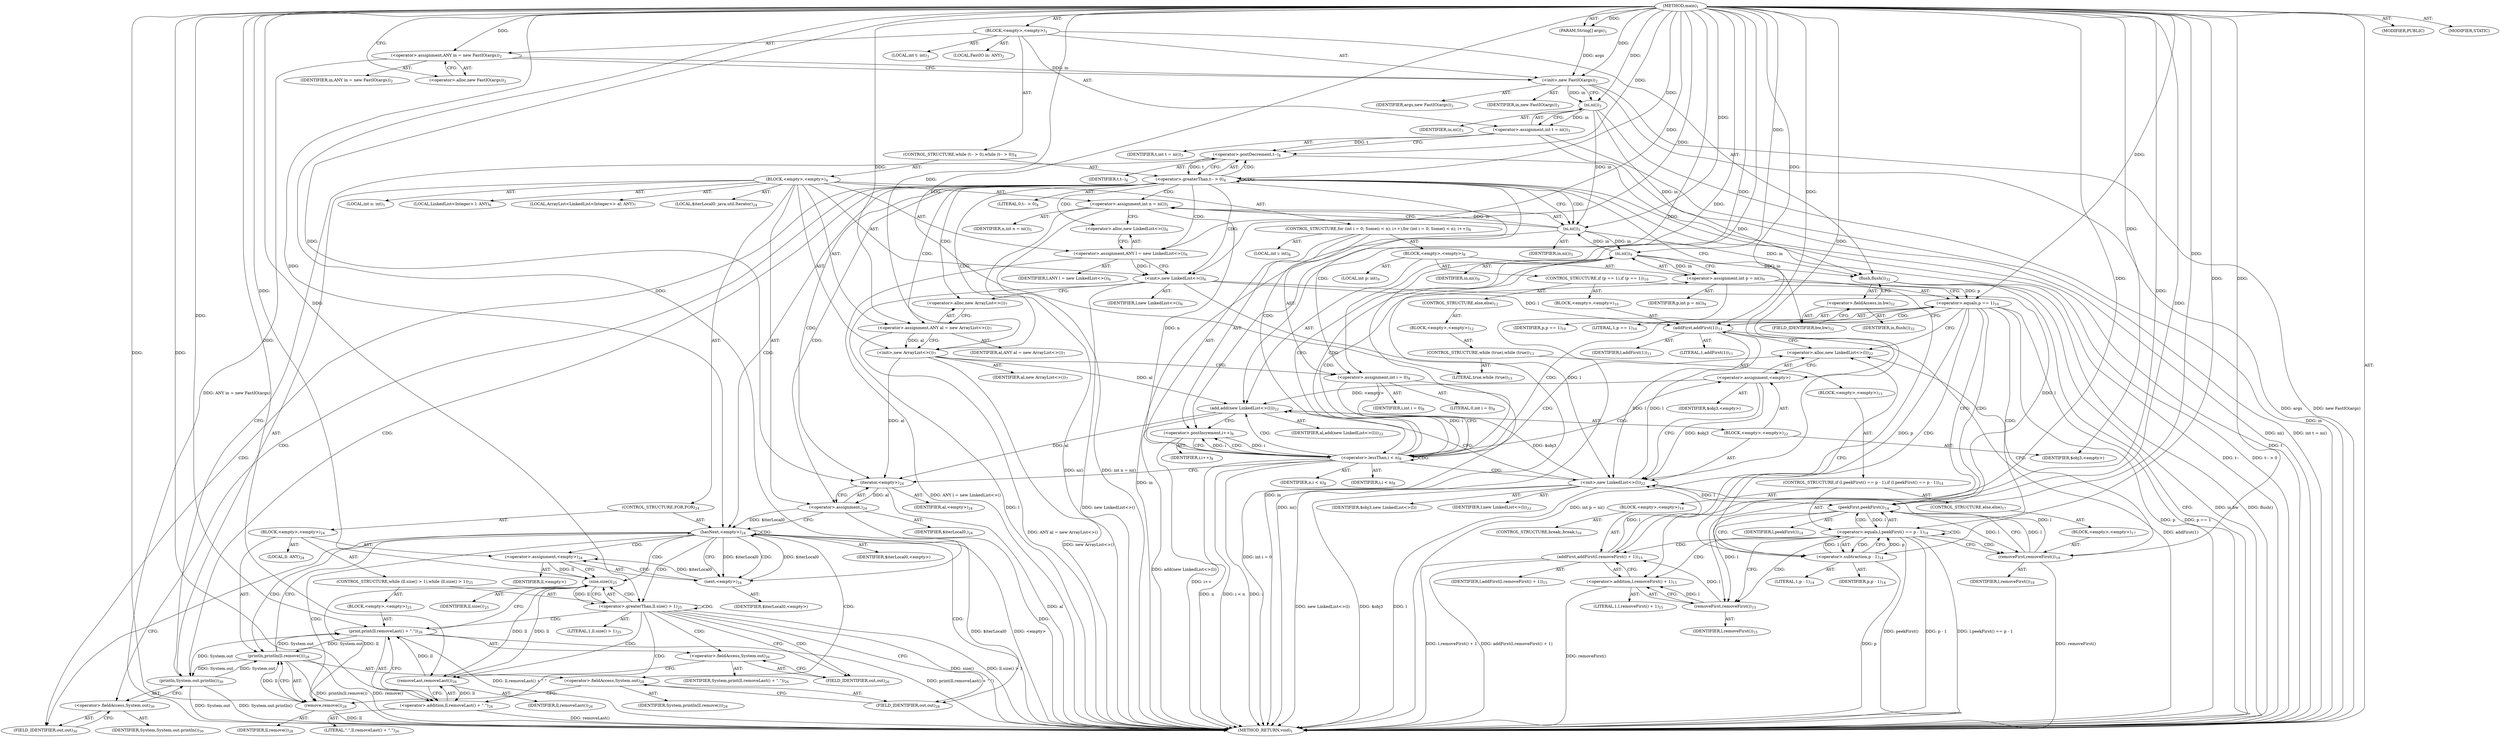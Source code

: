 digraph "main" {  
"23" [label = <(METHOD,main)<SUB>1</SUB>> ]
"24" [label = <(PARAM,String[] args)<SUB>1</SUB>> ]
"25" [label = <(BLOCK,&lt;empty&gt;,&lt;empty&gt;)<SUB>1</SUB>> ]
"4" [label = <(LOCAL,FastIO in: ANY)<SUB>2</SUB>> ]
"26" [label = <(&lt;operator&gt;.assignment,ANY in = new FastIO(args))<SUB>2</SUB>> ]
"27" [label = <(IDENTIFIER,in,ANY in = new FastIO(args))<SUB>2</SUB>> ]
"28" [label = <(&lt;operator&gt;.alloc,new FastIO(args))<SUB>2</SUB>> ]
"29" [label = <(&lt;init&gt;,new FastIO(args))<SUB>2</SUB>> ]
"3" [label = <(IDENTIFIER,in,new FastIO(args))<SUB>2</SUB>> ]
"30" [label = <(IDENTIFIER,args,new FastIO(args))<SUB>2</SUB>> ]
"31" [label = <(LOCAL,int t: int)<SUB>3</SUB>> ]
"32" [label = <(&lt;operator&gt;.assignment,int t = ni())<SUB>3</SUB>> ]
"33" [label = <(IDENTIFIER,t,int t = ni())<SUB>3</SUB>> ]
"34" [label = <(ni,ni())<SUB>3</SUB>> ]
"35" [label = <(IDENTIFIER,in,ni())<SUB>3</SUB>> ]
"36" [label = <(CONTROL_STRUCTURE,while (t-- &gt; 0),while (t-- &gt; 0))<SUB>4</SUB>> ]
"37" [label = <(&lt;operator&gt;.greaterThan,t-- &gt; 0)<SUB>4</SUB>> ]
"38" [label = <(&lt;operator&gt;.postDecrement,t--)<SUB>4</SUB>> ]
"39" [label = <(IDENTIFIER,t,t--)<SUB>4</SUB>> ]
"40" [label = <(LITERAL,0,t-- &gt; 0)<SUB>4</SUB>> ]
"41" [label = <(BLOCK,&lt;empty&gt;,&lt;empty&gt;)<SUB>4</SUB>> ]
"42" [label = <(LOCAL,int n: int)<SUB>5</SUB>> ]
"43" [label = <(&lt;operator&gt;.assignment,int n = ni())<SUB>5</SUB>> ]
"44" [label = <(IDENTIFIER,n,int n = ni())<SUB>5</SUB>> ]
"45" [label = <(ni,ni())<SUB>5</SUB>> ]
"46" [label = <(IDENTIFIER,in,ni())<SUB>5</SUB>> ]
"6" [label = <(LOCAL,LinkedList&lt;Integer&gt; l: ANY)<SUB>6</SUB>> ]
"47" [label = <(&lt;operator&gt;.assignment,ANY l = new LinkedList&lt;&gt;())<SUB>6</SUB>> ]
"48" [label = <(IDENTIFIER,l,ANY l = new LinkedList&lt;&gt;())<SUB>6</SUB>> ]
"49" [label = <(&lt;operator&gt;.alloc,new LinkedList&lt;&gt;())<SUB>6</SUB>> ]
"50" [label = <(&lt;init&gt;,new LinkedList&lt;&gt;())<SUB>6</SUB>> ]
"5" [label = <(IDENTIFIER,l,new LinkedList&lt;&gt;())<SUB>6</SUB>> ]
"8" [label = <(LOCAL,ArrayList&lt;LinkedList&lt;Integer&gt;&gt; al: ANY)<SUB>7</SUB>> ]
"51" [label = <(&lt;operator&gt;.assignment,ANY al = new ArrayList&lt;&gt;())<SUB>7</SUB>> ]
"52" [label = <(IDENTIFIER,al,ANY al = new ArrayList&lt;&gt;())<SUB>7</SUB>> ]
"53" [label = <(&lt;operator&gt;.alloc,new ArrayList&lt;&gt;())<SUB>7</SUB>> ]
"54" [label = <(&lt;init&gt;,new ArrayList&lt;&gt;())<SUB>7</SUB>> ]
"7" [label = <(IDENTIFIER,al,new ArrayList&lt;&gt;())<SUB>7</SUB>> ]
"55" [label = <(CONTROL_STRUCTURE,for (int i = 0; Some(i &lt; n); i++),for (int i = 0; Some(i &lt; n); i++))<SUB>8</SUB>> ]
"56" [label = <(LOCAL,int i: int)<SUB>8</SUB>> ]
"57" [label = <(&lt;operator&gt;.assignment,int i = 0)<SUB>8</SUB>> ]
"58" [label = <(IDENTIFIER,i,int i = 0)<SUB>8</SUB>> ]
"59" [label = <(LITERAL,0,int i = 0)<SUB>8</SUB>> ]
"60" [label = <(&lt;operator&gt;.lessThan,i &lt; n)<SUB>8</SUB>> ]
"61" [label = <(IDENTIFIER,i,i &lt; n)<SUB>8</SUB>> ]
"62" [label = <(IDENTIFIER,n,i &lt; n)<SUB>8</SUB>> ]
"63" [label = <(&lt;operator&gt;.postIncrement,i++)<SUB>8</SUB>> ]
"64" [label = <(IDENTIFIER,i,i++)<SUB>8</SUB>> ]
"65" [label = <(BLOCK,&lt;empty&gt;,&lt;empty&gt;)<SUB>8</SUB>> ]
"66" [label = <(LOCAL,int p: int)<SUB>9</SUB>> ]
"67" [label = <(&lt;operator&gt;.assignment,int p = ni())<SUB>9</SUB>> ]
"68" [label = <(IDENTIFIER,p,int p = ni())<SUB>9</SUB>> ]
"69" [label = <(ni,ni())<SUB>9</SUB>> ]
"70" [label = <(IDENTIFIER,in,ni())<SUB>9</SUB>> ]
"71" [label = <(CONTROL_STRUCTURE,if (p == 1),if (p == 1))<SUB>10</SUB>> ]
"72" [label = <(&lt;operator&gt;.equals,p == 1)<SUB>10</SUB>> ]
"73" [label = <(IDENTIFIER,p,p == 1)<SUB>10</SUB>> ]
"74" [label = <(LITERAL,1,p == 1)<SUB>10</SUB>> ]
"75" [label = <(BLOCK,&lt;empty&gt;,&lt;empty&gt;)<SUB>10</SUB>> ]
"76" [label = <(addFirst,addFirst(1))<SUB>11</SUB>> ]
"77" [label = <(IDENTIFIER,l,addFirst(1))<SUB>11</SUB>> ]
"78" [label = <(LITERAL,1,addFirst(1))<SUB>11</SUB>> ]
"79" [label = <(CONTROL_STRUCTURE,else,else)<SUB>12</SUB>> ]
"80" [label = <(BLOCK,&lt;empty&gt;,&lt;empty&gt;)<SUB>12</SUB>> ]
"81" [label = <(CONTROL_STRUCTURE,while (true),while (true))<SUB>13</SUB>> ]
"82" [label = <(LITERAL,true,while (true))<SUB>13</SUB>> ]
"83" [label = <(BLOCK,&lt;empty&gt;,&lt;empty&gt;)<SUB>13</SUB>> ]
"84" [label = <(CONTROL_STRUCTURE,if (l.peekFirst() == p - 1),if (l.peekFirst() == p - 1))<SUB>14</SUB>> ]
"85" [label = <(&lt;operator&gt;.equals,l.peekFirst() == p - 1)<SUB>14</SUB>> ]
"86" [label = <(peekFirst,peekFirst())<SUB>14</SUB>> ]
"87" [label = <(IDENTIFIER,l,peekFirst())<SUB>14</SUB>> ]
"88" [label = <(&lt;operator&gt;.subtraction,p - 1)<SUB>14</SUB>> ]
"89" [label = <(IDENTIFIER,p,p - 1)<SUB>14</SUB>> ]
"90" [label = <(LITERAL,1,p - 1)<SUB>14</SUB>> ]
"91" [label = <(BLOCK,&lt;empty&gt;,&lt;empty&gt;)<SUB>14</SUB>> ]
"92" [label = <(addFirst,addFirst(l.removeFirst() + 1))<SUB>15</SUB>> ]
"93" [label = <(IDENTIFIER,l,addFirst(l.removeFirst() + 1))<SUB>15</SUB>> ]
"94" [label = <(&lt;operator&gt;.addition,l.removeFirst() + 1)<SUB>15</SUB>> ]
"95" [label = <(removeFirst,removeFirst())<SUB>15</SUB>> ]
"96" [label = <(IDENTIFIER,l,removeFirst())<SUB>15</SUB>> ]
"97" [label = <(LITERAL,1,l.removeFirst() + 1)<SUB>15</SUB>> ]
"98" [label = <(CONTROL_STRUCTURE,break;,break;)<SUB>16</SUB>> ]
"99" [label = <(CONTROL_STRUCTURE,else,else)<SUB>17</SUB>> ]
"100" [label = <(BLOCK,&lt;empty&gt;,&lt;empty&gt;)<SUB>17</SUB>> ]
"101" [label = <(removeFirst,removeFirst())<SUB>18</SUB>> ]
"102" [label = <(IDENTIFIER,l,removeFirst())<SUB>18</SUB>> ]
"103" [label = <(add,add(new LinkedList&lt;&gt;(l)))<SUB>22</SUB>> ]
"104" [label = <(IDENTIFIER,al,add(new LinkedList&lt;&gt;(l)))<SUB>22</SUB>> ]
"105" [label = <(BLOCK,&lt;empty&gt;,&lt;empty&gt;)<SUB>22</SUB>> ]
"106" [label = <(&lt;operator&gt;.assignment,&lt;empty&gt;)> ]
"107" [label = <(IDENTIFIER,$obj3,&lt;empty&gt;)> ]
"108" [label = <(&lt;operator&gt;.alloc,new LinkedList&lt;&gt;(l))<SUB>22</SUB>> ]
"109" [label = <(&lt;init&gt;,new LinkedList&lt;&gt;(l))<SUB>22</SUB>> ]
"110" [label = <(IDENTIFIER,$obj3,new LinkedList&lt;&gt;(l))> ]
"111" [label = <(IDENTIFIER,l,new LinkedList&lt;&gt;(l))<SUB>22</SUB>> ]
"112" [label = <(IDENTIFIER,$obj3,&lt;empty&gt;)> ]
"113" [label = <(LOCAL,$iterLocal0: java.util.Iterator)<SUB>24</SUB>> ]
"114" [label = <(&lt;operator&gt;.assignment,)<SUB>24</SUB>> ]
"115" [label = <(IDENTIFIER,$iterLocal0,)<SUB>24</SUB>> ]
"116" [label = <(iterator,&lt;empty&gt;)<SUB>24</SUB>> ]
"117" [label = <(IDENTIFIER,al,&lt;empty&gt;)<SUB>24</SUB>> ]
"118" [label = <(CONTROL_STRUCTURE,FOR,FOR)<SUB>24</SUB>> ]
"119" [label = <(hasNext,&lt;empty&gt;)<SUB>24</SUB>> ]
"120" [label = <(IDENTIFIER,$iterLocal0,&lt;empty&gt;)> ]
"121" [label = <(BLOCK,&lt;empty&gt;,&lt;empty&gt;)<SUB>24</SUB>> ]
"122" [label = <(LOCAL,ll: ANY)<SUB>24</SUB>> ]
"123" [label = <(&lt;operator&gt;.assignment,&lt;empty&gt;)<SUB>24</SUB>> ]
"124" [label = <(IDENTIFIER,ll,&lt;empty&gt;)> ]
"125" [label = <(next,&lt;empty&gt;)<SUB>24</SUB>> ]
"126" [label = <(IDENTIFIER,$iterLocal0,&lt;empty&gt;)> ]
"127" [label = <(CONTROL_STRUCTURE,while (ll.size() &gt; 1),while (ll.size() &gt; 1))<SUB>25</SUB>> ]
"128" [label = <(&lt;operator&gt;.greaterThan,ll.size() &gt; 1)<SUB>25</SUB>> ]
"129" [label = <(size,size())<SUB>25</SUB>> ]
"130" [label = <(IDENTIFIER,ll,size())<SUB>25</SUB>> ]
"131" [label = <(LITERAL,1,ll.size() &gt; 1)<SUB>25</SUB>> ]
"132" [label = <(BLOCK,&lt;empty&gt;,&lt;empty&gt;)<SUB>25</SUB>> ]
"133" [label = <(print,print(ll.removeLast() + &quot;.&quot;))<SUB>26</SUB>> ]
"134" [label = <(&lt;operator&gt;.fieldAccess,System.out)<SUB>26</SUB>> ]
"135" [label = <(IDENTIFIER,System,print(ll.removeLast() + &quot;.&quot;))<SUB>26</SUB>> ]
"136" [label = <(FIELD_IDENTIFIER,out,out)<SUB>26</SUB>> ]
"137" [label = <(&lt;operator&gt;.addition,ll.removeLast() + &quot;.&quot;)<SUB>26</SUB>> ]
"138" [label = <(removeLast,removeLast())<SUB>26</SUB>> ]
"139" [label = <(IDENTIFIER,ll,removeLast())<SUB>26</SUB>> ]
"140" [label = <(LITERAL,&quot;.&quot;,ll.removeLast() + &quot;.&quot;)<SUB>26</SUB>> ]
"141" [label = <(println,println(ll.remove()))<SUB>28</SUB>> ]
"142" [label = <(&lt;operator&gt;.fieldAccess,System.out)<SUB>28</SUB>> ]
"143" [label = <(IDENTIFIER,System,println(ll.remove()))<SUB>28</SUB>> ]
"144" [label = <(FIELD_IDENTIFIER,out,out)<SUB>28</SUB>> ]
"145" [label = <(remove,remove())<SUB>28</SUB>> ]
"146" [label = <(IDENTIFIER,ll,remove())<SUB>28</SUB>> ]
"147" [label = <(println,System.out.println())<SUB>30</SUB>> ]
"148" [label = <(&lt;operator&gt;.fieldAccess,System.out)<SUB>30</SUB>> ]
"149" [label = <(IDENTIFIER,System,System.out.println())<SUB>30</SUB>> ]
"150" [label = <(FIELD_IDENTIFIER,out,out)<SUB>30</SUB>> ]
"151" [label = <(flush,flush())<SUB>32</SUB>> ]
"152" [label = <(&lt;operator&gt;.fieldAccess,in.bw)<SUB>32</SUB>> ]
"153" [label = <(IDENTIFIER,in,flush())<SUB>32</SUB>> ]
"154" [label = <(FIELD_IDENTIFIER,bw,bw)<SUB>32</SUB>> ]
"155" [label = <(MODIFIER,PUBLIC)> ]
"156" [label = <(MODIFIER,STATIC)> ]
"157" [label = <(METHOD_RETURN,void)<SUB>1</SUB>> ]
  "23" -> "24"  [ label = "AST: "] 
  "23" -> "25"  [ label = "AST: "] 
  "23" -> "155"  [ label = "AST: "] 
  "23" -> "156"  [ label = "AST: "] 
  "23" -> "157"  [ label = "AST: "] 
  "25" -> "4"  [ label = "AST: "] 
  "25" -> "26"  [ label = "AST: "] 
  "25" -> "29"  [ label = "AST: "] 
  "25" -> "31"  [ label = "AST: "] 
  "25" -> "32"  [ label = "AST: "] 
  "25" -> "36"  [ label = "AST: "] 
  "25" -> "151"  [ label = "AST: "] 
  "26" -> "27"  [ label = "AST: "] 
  "26" -> "28"  [ label = "AST: "] 
  "29" -> "3"  [ label = "AST: "] 
  "29" -> "30"  [ label = "AST: "] 
  "32" -> "33"  [ label = "AST: "] 
  "32" -> "34"  [ label = "AST: "] 
  "34" -> "35"  [ label = "AST: "] 
  "36" -> "37"  [ label = "AST: "] 
  "36" -> "41"  [ label = "AST: "] 
  "37" -> "38"  [ label = "AST: "] 
  "37" -> "40"  [ label = "AST: "] 
  "38" -> "39"  [ label = "AST: "] 
  "41" -> "42"  [ label = "AST: "] 
  "41" -> "43"  [ label = "AST: "] 
  "41" -> "6"  [ label = "AST: "] 
  "41" -> "47"  [ label = "AST: "] 
  "41" -> "50"  [ label = "AST: "] 
  "41" -> "8"  [ label = "AST: "] 
  "41" -> "51"  [ label = "AST: "] 
  "41" -> "54"  [ label = "AST: "] 
  "41" -> "55"  [ label = "AST: "] 
  "41" -> "113"  [ label = "AST: "] 
  "41" -> "114"  [ label = "AST: "] 
  "41" -> "118"  [ label = "AST: "] 
  "41" -> "147"  [ label = "AST: "] 
  "43" -> "44"  [ label = "AST: "] 
  "43" -> "45"  [ label = "AST: "] 
  "45" -> "46"  [ label = "AST: "] 
  "47" -> "48"  [ label = "AST: "] 
  "47" -> "49"  [ label = "AST: "] 
  "50" -> "5"  [ label = "AST: "] 
  "51" -> "52"  [ label = "AST: "] 
  "51" -> "53"  [ label = "AST: "] 
  "54" -> "7"  [ label = "AST: "] 
  "55" -> "56"  [ label = "AST: "] 
  "55" -> "57"  [ label = "AST: "] 
  "55" -> "60"  [ label = "AST: "] 
  "55" -> "63"  [ label = "AST: "] 
  "55" -> "65"  [ label = "AST: "] 
  "57" -> "58"  [ label = "AST: "] 
  "57" -> "59"  [ label = "AST: "] 
  "60" -> "61"  [ label = "AST: "] 
  "60" -> "62"  [ label = "AST: "] 
  "63" -> "64"  [ label = "AST: "] 
  "65" -> "66"  [ label = "AST: "] 
  "65" -> "67"  [ label = "AST: "] 
  "65" -> "71"  [ label = "AST: "] 
  "65" -> "103"  [ label = "AST: "] 
  "67" -> "68"  [ label = "AST: "] 
  "67" -> "69"  [ label = "AST: "] 
  "69" -> "70"  [ label = "AST: "] 
  "71" -> "72"  [ label = "AST: "] 
  "71" -> "75"  [ label = "AST: "] 
  "71" -> "79"  [ label = "AST: "] 
  "72" -> "73"  [ label = "AST: "] 
  "72" -> "74"  [ label = "AST: "] 
  "75" -> "76"  [ label = "AST: "] 
  "76" -> "77"  [ label = "AST: "] 
  "76" -> "78"  [ label = "AST: "] 
  "79" -> "80"  [ label = "AST: "] 
  "80" -> "81"  [ label = "AST: "] 
  "81" -> "82"  [ label = "AST: "] 
  "81" -> "83"  [ label = "AST: "] 
  "83" -> "84"  [ label = "AST: "] 
  "84" -> "85"  [ label = "AST: "] 
  "84" -> "91"  [ label = "AST: "] 
  "84" -> "99"  [ label = "AST: "] 
  "85" -> "86"  [ label = "AST: "] 
  "85" -> "88"  [ label = "AST: "] 
  "86" -> "87"  [ label = "AST: "] 
  "88" -> "89"  [ label = "AST: "] 
  "88" -> "90"  [ label = "AST: "] 
  "91" -> "92"  [ label = "AST: "] 
  "91" -> "98"  [ label = "AST: "] 
  "92" -> "93"  [ label = "AST: "] 
  "92" -> "94"  [ label = "AST: "] 
  "94" -> "95"  [ label = "AST: "] 
  "94" -> "97"  [ label = "AST: "] 
  "95" -> "96"  [ label = "AST: "] 
  "99" -> "100"  [ label = "AST: "] 
  "100" -> "101"  [ label = "AST: "] 
  "101" -> "102"  [ label = "AST: "] 
  "103" -> "104"  [ label = "AST: "] 
  "103" -> "105"  [ label = "AST: "] 
  "105" -> "106"  [ label = "AST: "] 
  "105" -> "109"  [ label = "AST: "] 
  "105" -> "112"  [ label = "AST: "] 
  "106" -> "107"  [ label = "AST: "] 
  "106" -> "108"  [ label = "AST: "] 
  "109" -> "110"  [ label = "AST: "] 
  "109" -> "111"  [ label = "AST: "] 
  "114" -> "115"  [ label = "AST: "] 
  "114" -> "116"  [ label = "AST: "] 
  "116" -> "117"  [ label = "AST: "] 
  "118" -> "119"  [ label = "AST: "] 
  "118" -> "121"  [ label = "AST: "] 
  "119" -> "120"  [ label = "AST: "] 
  "121" -> "122"  [ label = "AST: "] 
  "121" -> "123"  [ label = "AST: "] 
  "121" -> "127"  [ label = "AST: "] 
  "121" -> "141"  [ label = "AST: "] 
  "123" -> "124"  [ label = "AST: "] 
  "123" -> "125"  [ label = "AST: "] 
  "125" -> "126"  [ label = "AST: "] 
  "127" -> "128"  [ label = "AST: "] 
  "127" -> "132"  [ label = "AST: "] 
  "128" -> "129"  [ label = "AST: "] 
  "128" -> "131"  [ label = "AST: "] 
  "129" -> "130"  [ label = "AST: "] 
  "132" -> "133"  [ label = "AST: "] 
  "133" -> "134"  [ label = "AST: "] 
  "133" -> "137"  [ label = "AST: "] 
  "134" -> "135"  [ label = "AST: "] 
  "134" -> "136"  [ label = "AST: "] 
  "137" -> "138"  [ label = "AST: "] 
  "137" -> "140"  [ label = "AST: "] 
  "138" -> "139"  [ label = "AST: "] 
  "141" -> "142"  [ label = "AST: "] 
  "141" -> "145"  [ label = "AST: "] 
  "142" -> "143"  [ label = "AST: "] 
  "142" -> "144"  [ label = "AST: "] 
  "145" -> "146"  [ label = "AST: "] 
  "147" -> "148"  [ label = "AST: "] 
  "148" -> "149"  [ label = "AST: "] 
  "148" -> "150"  [ label = "AST: "] 
  "151" -> "152"  [ label = "AST: "] 
  "152" -> "153"  [ label = "AST: "] 
  "152" -> "154"  [ label = "AST: "] 
  "26" -> "29"  [ label = "CFG: "] 
  "29" -> "34"  [ label = "CFG: "] 
  "32" -> "38"  [ label = "CFG: "] 
  "151" -> "157"  [ label = "CFG: "] 
  "28" -> "26"  [ label = "CFG: "] 
  "34" -> "32"  [ label = "CFG: "] 
  "37" -> "45"  [ label = "CFG: "] 
  "37" -> "154"  [ label = "CFG: "] 
  "152" -> "151"  [ label = "CFG: "] 
  "38" -> "37"  [ label = "CFG: "] 
  "43" -> "49"  [ label = "CFG: "] 
  "47" -> "50"  [ label = "CFG: "] 
  "50" -> "53"  [ label = "CFG: "] 
  "51" -> "54"  [ label = "CFG: "] 
  "54" -> "57"  [ label = "CFG: "] 
  "114" -> "119"  [ label = "CFG: "] 
  "147" -> "38"  [ label = "CFG: "] 
  "154" -> "152"  [ label = "CFG: "] 
  "45" -> "43"  [ label = "CFG: "] 
  "49" -> "47"  [ label = "CFG: "] 
  "53" -> "51"  [ label = "CFG: "] 
  "57" -> "60"  [ label = "CFG: "] 
  "60" -> "69"  [ label = "CFG: "] 
  "60" -> "116"  [ label = "CFG: "] 
  "63" -> "60"  [ label = "CFG: "] 
  "116" -> "114"  [ label = "CFG: "] 
  "119" -> "125"  [ label = "CFG: "] 
  "119" -> "150"  [ label = "CFG: "] 
  "148" -> "147"  [ label = "CFG: "] 
  "67" -> "72"  [ label = "CFG: "] 
  "103" -> "63"  [ label = "CFG: "] 
  "123" -> "129"  [ label = "CFG: "] 
  "141" -> "119"  [ label = "CFG: "] 
  "150" -> "148"  [ label = "CFG: "] 
  "69" -> "67"  [ label = "CFG: "] 
  "72" -> "76"  [ label = "CFG: "] 
  "72" -> "86"  [ label = "CFG: "] 
  "72" -> "108"  [ label = "CFG: "] 
  "125" -> "123"  [ label = "CFG: "] 
  "128" -> "136"  [ label = "CFG: "] 
  "128" -> "144"  [ label = "CFG: "] 
  "142" -> "145"  [ label = "CFG: "] 
  "145" -> "141"  [ label = "CFG: "] 
  "76" -> "108"  [ label = "CFG: "] 
  "106" -> "109"  [ label = "CFG: "] 
  "109" -> "103"  [ label = "CFG: "] 
  "129" -> "128"  [ label = "CFG: "] 
  "133" -> "129"  [ label = "CFG: "] 
  "144" -> "142"  [ label = "CFG: "] 
  "108" -> "106"  [ label = "CFG: "] 
  "134" -> "138"  [ label = "CFG: "] 
  "137" -> "133"  [ label = "CFG: "] 
  "136" -> "134"  [ label = "CFG: "] 
  "138" -> "137"  [ label = "CFG: "] 
  "85" -> "95"  [ label = "CFG: "] 
  "85" -> "101"  [ label = "CFG: "] 
  "86" -> "88"  [ label = "CFG: "] 
  "88" -> "85"  [ label = "CFG: "] 
  "92" -> "108"  [ label = "CFG: "] 
  "94" -> "92"  [ label = "CFG: "] 
  "101" -> "86"  [ label = "CFG: "] 
  "101" -> "108"  [ label = "CFG: "] 
  "95" -> "94"  [ label = "CFG: "] 
  "23" -> "28"  [ label = "CFG: "] 
  "26" -> "157"  [ label = "DDG: ANY in = new FastIO(args)"] 
  "29" -> "157"  [ label = "DDG: args"] 
  "29" -> "157"  [ label = "DDG: new FastIO(args)"] 
  "34" -> "157"  [ label = "DDG: in"] 
  "32" -> "157"  [ label = "DDG: ni()"] 
  "32" -> "157"  [ label = "DDG: int t = ni()"] 
  "38" -> "157"  [ label = "DDG: t"] 
  "37" -> "157"  [ label = "DDG: t--"] 
  "37" -> "157"  [ label = "DDG: t-- &gt; 0"] 
  "151" -> "157"  [ label = "DDG: in.bw"] 
  "151" -> "157"  [ label = "DDG: flush()"] 
  "45" -> "157"  [ label = "DDG: in"] 
  "43" -> "157"  [ label = "DDG: ni()"] 
  "43" -> "157"  [ label = "DDG: int n = ni()"] 
  "47" -> "157"  [ label = "DDG: ANY l = new LinkedList&lt;&gt;()"] 
  "50" -> "157"  [ label = "DDG: l"] 
  "50" -> "157"  [ label = "DDG: new LinkedList&lt;&gt;()"] 
  "51" -> "157"  [ label = "DDG: ANY al = new ArrayList&lt;&gt;()"] 
  "54" -> "157"  [ label = "DDG: new ArrayList&lt;&gt;()"] 
  "57" -> "157"  [ label = "DDG: int i = 0"] 
  "60" -> "157"  [ label = "DDG: i"] 
  "60" -> "157"  [ label = "DDG: n"] 
  "60" -> "157"  [ label = "DDG: i &lt; n"] 
  "116" -> "157"  [ label = "DDG: al"] 
  "114" -> "157"  [ label = "DDG: "] 
  "119" -> "157"  [ label = "DDG: $iterLocal0"] 
  "119" -> "157"  [ label = "DDG: &lt;empty&gt;"] 
  "147" -> "157"  [ label = "DDG: System.out"] 
  "147" -> "157"  [ label = "DDG: System.out.println()"] 
  "128" -> "157"  [ label = "DDG: size()"] 
  "128" -> "157"  [ label = "DDG: ll.size() &gt; 1"] 
  "145" -> "157"  [ label = "DDG: ll"] 
  "141" -> "157"  [ label = "DDG: remove()"] 
  "141" -> "157"  [ label = "DDG: println(ll.remove())"] 
  "137" -> "157"  [ label = "DDG: removeLast()"] 
  "133" -> "157"  [ label = "DDG: ll.removeLast() + &quot;.&quot;"] 
  "133" -> "157"  [ label = "DDG: print(ll.removeLast() + &quot;.&quot;)"] 
  "69" -> "157"  [ label = "DDG: in"] 
  "67" -> "157"  [ label = "DDG: ni()"] 
  "67" -> "157"  [ label = "DDG: int p = ni()"] 
  "72" -> "157"  [ label = "DDG: p"] 
  "72" -> "157"  [ label = "DDG: p == 1"] 
  "85" -> "157"  [ label = "DDG: peekFirst()"] 
  "88" -> "157"  [ label = "DDG: p"] 
  "85" -> "157"  [ label = "DDG: p - 1"] 
  "85" -> "157"  [ label = "DDG: l.peekFirst() == p - 1"] 
  "101" -> "157"  [ label = "DDG: removeFirst()"] 
  "94" -> "157"  [ label = "DDG: removeFirst()"] 
  "92" -> "157"  [ label = "DDG: l.removeFirst() + 1"] 
  "92" -> "157"  [ label = "DDG: addFirst(l.removeFirst() + 1)"] 
  "76" -> "157"  [ label = "DDG: addFirst(1)"] 
  "109" -> "157"  [ label = "DDG: $obj3"] 
  "109" -> "157"  [ label = "DDG: l"] 
  "109" -> "157"  [ label = "DDG: new LinkedList&lt;&gt;(l)"] 
  "103" -> "157"  [ label = "DDG: add(new LinkedList&lt;&gt;(l))"] 
  "63" -> "157"  [ label = "DDG: i++"] 
  "23" -> "24"  [ label = "DDG: "] 
  "23" -> "26"  [ label = "DDG: "] 
  "34" -> "32"  [ label = "DDG: in"] 
  "26" -> "29"  [ label = "DDG: in"] 
  "23" -> "29"  [ label = "DDG: "] 
  "24" -> "29"  [ label = "DDG: args"] 
  "34" -> "151"  [ label = "DDG: in"] 
  "45" -> "151"  [ label = "DDG: in"] 
  "69" -> "151"  [ label = "DDG: in"] 
  "29" -> "34"  [ label = "DDG: in"] 
  "23" -> "34"  [ label = "DDG: "] 
  "38" -> "37"  [ label = "DDG: t"] 
  "23" -> "37"  [ label = "DDG: "] 
  "45" -> "43"  [ label = "DDG: in"] 
  "23" -> "47"  [ label = "DDG: "] 
  "23" -> "51"  [ label = "DDG: "] 
  "116" -> "114"  [ label = "DDG: al"] 
  "32" -> "38"  [ label = "DDG: t"] 
  "23" -> "38"  [ label = "DDG: "] 
  "47" -> "50"  [ label = "DDG: l"] 
  "23" -> "50"  [ label = "DDG: "] 
  "51" -> "54"  [ label = "DDG: al"] 
  "23" -> "54"  [ label = "DDG: "] 
  "23" -> "57"  [ label = "DDG: "] 
  "141" -> "147"  [ label = "DDG: System.out"] 
  "34" -> "45"  [ label = "DDG: in"] 
  "69" -> "45"  [ label = "DDG: in"] 
  "23" -> "45"  [ label = "DDG: "] 
  "57" -> "60"  [ label = "DDG: i"] 
  "63" -> "60"  [ label = "DDG: i"] 
  "23" -> "60"  [ label = "DDG: "] 
  "43" -> "60"  [ label = "DDG: n"] 
  "60" -> "63"  [ label = "DDG: i"] 
  "23" -> "63"  [ label = "DDG: "] 
  "69" -> "67"  [ label = "DDG: in"] 
  "54" -> "116"  [ label = "DDG: al"] 
  "103" -> "116"  [ label = "DDG: al"] 
  "23" -> "116"  [ label = "DDG: "] 
  "114" -> "119"  [ label = "DDG: $iterLocal0"] 
  "125" -> "119"  [ label = "DDG: $iterLocal0"] 
  "23" -> "119"  [ label = "DDG: "] 
  "125" -> "123"  [ label = "DDG: $iterLocal0"] 
  "54" -> "103"  [ label = "DDG: al"] 
  "23" -> "103"  [ label = "DDG: "] 
  "106" -> "103"  [ label = "DDG: &lt;empty&gt;"] 
  "109" -> "103"  [ label = "DDG: $obj3"] 
  "147" -> "141"  [ label = "DDG: System.out"] 
  "133" -> "141"  [ label = "DDG: System.out"] 
  "145" -> "141"  [ label = "DDG: ll"] 
  "45" -> "69"  [ label = "DDG: in"] 
  "23" -> "69"  [ label = "DDG: "] 
  "67" -> "72"  [ label = "DDG: p"] 
  "23" -> "72"  [ label = "DDG: "] 
  "23" -> "106"  [ label = "DDG: "] 
  "23" -> "112"  [ label = "DDG: "] 
  "119" -> "125"  [ label = "DDG: $iterLocal0"] 
  "23" -> "125"  [ label = "DDG: "] 
  "129" -> "128"  [ label = "DDG: ll"] 
  "23" -> "128"  [ label = "DDG: "] 
  "129" -> "145"  [ label = "DDG: ll"] 
  "23" -> "145"  [ label = "DDG: "] 
  "50" -> "76"  [ label = "DDG: l"] 
  "109" -> "76"  [ label = "DDG: l"] 
  "23" -> "76"  [ label = "DDG: "] 
  "106" -> "109"  [ label = "DDG: $obj3"] 
  "23" -> "109"  [ label = "DDG: "] 
  "50" -> "109"  [ label = "DDG: l"] 
  "101" -> "109"  [ label = "DDG: l"] 
  "92" -> "109"  [ label = "DDG: l"] 
  "76" -> "109"  [ label = "DDG: l"] 
  "123" -> "129"  [ label = "DDG: ll"] 
  "138" -> "129"  [ label = "DDG: ll"] 
  "23" -> "129"  [ label = "DDG: "] 
  "147" -> "133"  [ label = "DDG: System.out"] 
  "141" -> "133"  [ label = "DDG: System.out"] 
  "138" -> "133"  [ label = "DDG: ll"] 
  "23" -> "133"  [ label = "DDG: "] 
  "23" -> "82"  [ label = "DDG: "] 
  "138" -> "137"  [ label = "DDG: ll"] 
  "23" -> "137"  [ label = "DDG: "] 
  "129" -> "138"  [ label = "DDG: ll"] 
  "23" -> "138"  [ label = "DDG: "] 
  "86" -> "85"  [ label = "DDG: l"] 
  "88" -> "85"  [ label = "DDG: p"] 
  "88" -> "85"  [ label = "DDG: 1"] 
  "50" -> "86"  [ label = "DDG: l"] 
  "101" -> "86"  [ label = "DDG: l"] 
  "109" -> "86"  [ label = "DDG: l"] 
  "23" -> "86"  [ label = "DDG: "] 
  "72" -> "88"  [ label = "DDG: p"] 
  "23" -> "88"  [ label = "DDG: "] 
  "95" -> "92"  [ label = "DDG: l"] 
  "23" -> "92"  [ label = "DDG: "] 
  "95" -> "94"  [ label = "DDG: l"] 
  "23" -> "94"  [ label = "DDG: "] 
  "86" -> "101"  [ label = "DDG: l"] 
  "23" -> "101"  [ label = "DDG: "] 
  "86" -> "95"  [ label = "DDG: l"] 
  "23" -> "95"  [ label = "DDG: "] 
  "37" -> "47"  [ label = "CDG: "] 
  "37" -> "49"  [ label = "CDG: "] 
  "37" -> "60"  [ label = "CDG: "] 
  "37" -> "51"  [ label = "CDG: "] 
  "37" -> "57"  [ label = "CDG: "] 
  "37" -> "116"  [ label = "CDG: "] 
  "37" -> "37"  [ label = "CDG: "] 
  "37" -> "114"  [ label = "CDG: "] 
  "37" -> "38"  [ label = "CDG: "] 
  "37" -> "150"  [ label = "CDG: "] 
  "37" -> "119"  [ label = "CDG: "] 
  "37" -> "45"  [ label = "CDG: "] 
  "37" -> "50"  [ label = "CDG: "] 
  "37" -> "148"  [ label = "CDG: "] 
  "37" -> "54"  [ label = "CDG: "] 
  "37" -> "43"  [ label = "CDG: "] 
  "37" -> "53"  [ label = "CDG: "] 
  "37" -> "147"  [ label = "CDG: "] 
  "60" -> "60"  [ label = "CDG: "] 
  "60" -> "72"  [ label = "CDG: "] 
  "60" -> "103"  [ label = "CDG: "] 
  "60" -> "69"  [ label = "CDG: "] 
  "60" -> "67"  [ label = "CDG: "] 
  "60" -> "106"  [ label = "CDG: "] 
  "60" -> "63"  [ label = "CDG: "] 
  "60" -> "108"  [ label = "CDG: "] 
  "60" -> "109"  [ label = "CDG: "] 
  "119" -> "141"  [ label = "CDG: "] 
  "119" -> "145"  [ label = "CDG: "] 
  "119" -> "128"  [ label = "CDG: "] 
  "119" -> "142"  [ label = "CDG: "] 
  "119" -> "119"  [ label = "CDG: "] 
  "119" -> "123"  [ label = "CDG: "] 
  "119" -> "144"  [ label = "CDG: "] 
  "119" -> "129"  [ label = "CDG: "] 
  "119" -> "125"  [ label = "CDG: "] 
  "72" -> "76"  [ label = "CDG: "] 
  "72" -> "85"  [ label = "CDG: "] 
  "72" -> "88"  [ label = "CDG: "] 
  "72" -> "86"  [ label = "CDG: "] 
  "128" -> "136"  [ label = "CDG: "] 
  "128" -> "128"  [ label = "CDG: "] 
  "128" -> "129"  [ label = "CDG: "] 
  "128" -> "134"  [ label = "CDG: "] 
  "128" -> "138"  [ label = "CDG: "] 
  "128" -> "137"  [ label = "CDG: "] 
  "128" -> "133"  [ label = "CDG: "] 
  "85" -> "94"  [ label = "CDG: "] 
  "85" -> "95"  [ label = "CDG: "] 
  "85" -> "92"  [ label = "CDG: "] 
  "85" -> "101"  [ label = "CDG: "] 
  "85" -> "85"  [ label = "CDG: "] 
  "85" -> "88"  [ label = "CDG: "] 
  "85" -> "86"  [ label = "CDG: "] 
}

